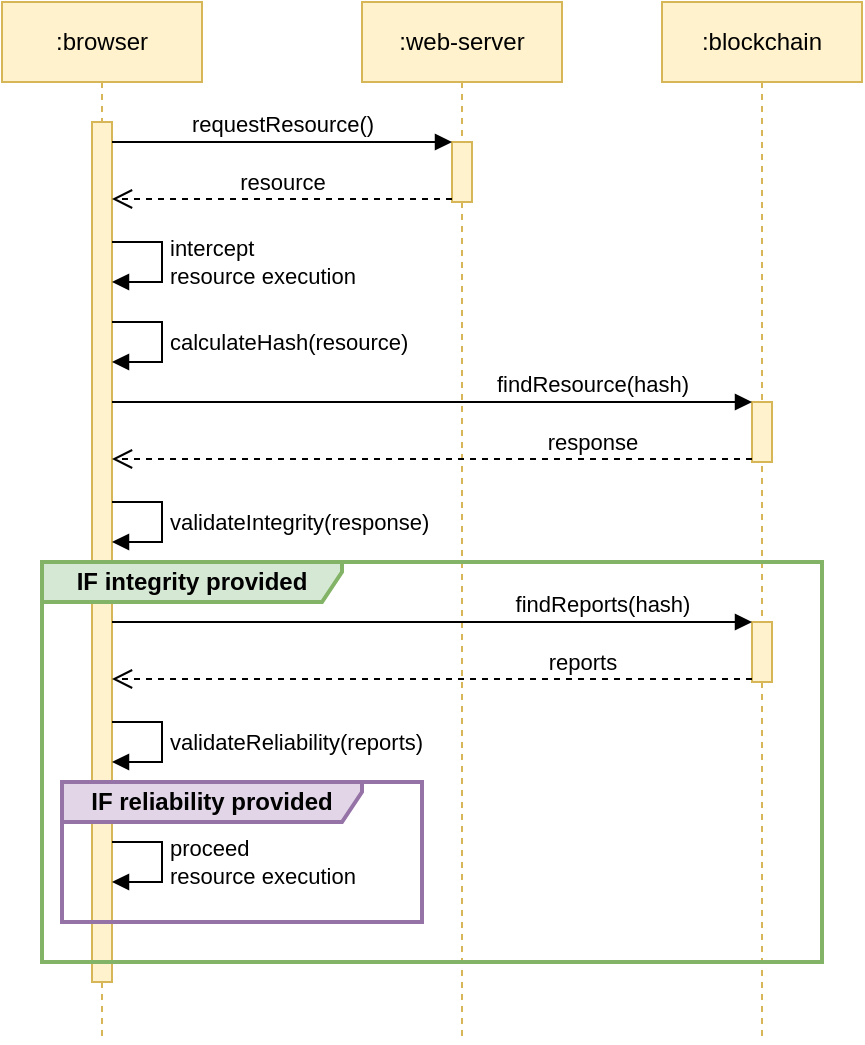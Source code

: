 <mxfile version="12.8.4" type="device"><diagram id="cH2v2ocnQ-wn6MjjrhY7" name="Page-1"><mxGraphModel dx="925" dy="537" grid="1" gridSize="10" guides="1" tooltips="1" connect="1" arrows="1" fold="1" page="1" pageScale="1" pageWidth="827" pageHeight="1169" math="0" shadow="0"><root><mxCell id="0"/><mxCell id="1" parent="0"/><mxCell id="f0NWOjDqPOpRux3r0SJP-1" value=":browser" style="shape=umlLifeline;perimeter=lifelinePerimeter;whiteSpace=wrap;html=1;container=1;collapsible=0;recursiveResize=0;outlineConnect=0;fillColor=#fff2cc;strokeColor=#d6b656;" parent="1" vertex="1"><mxGeometry x="40" y="20" width="100" height="520" as="geometry"/></mxCell><mxCell id="f0NWOjDqPOpRux3r0SJP-7" value="" style="html=1;points=[];perimeter=orthogonalPerimeter;fillColor=#fff2cc;strokeColor=#d6b656;" parent="f0NWOjDqPOpRux3r0SJP-1" vertex="1"><mxGeometry x="45" y="60" width="10" height="430" as="geometry"/></mxCell><mxCell id="f0NWOjDqPOpRux3r0SJP-21" value="calculateHash(resource)" style="edgeStyle=orthogonalEdgeStyle;html=1;align=left;spacingLeft=2;endArrow=block;rounded=0;" parent="f0NWOjDqPOpRux3r0SJP-1" edge="1"><mxGeometry relative="1" as="geometry"><mxPoint x="55" y="160" as="sourcePoint"/><Array as="points"><mxPoint x="80" y="160"/><mxPoint x="80" y="180"/></Array><mxPoint x="55" y="180" as="targetPoint"/></mxGeometry></mxCell><mxCell id="gBNpAChE9kjlU9E-kFHX-1" value="intercept &lt;br&gt;resource execution" style="edgeStyle=orthogonalEdgeStyle;html=1;align=left;spacingLeft=2;endArrow=block;rounded=0;" parent="f0NWOjDqPOpRux3r0SJP-1" source="f0NWOjDqPOpRux3r0SJP-7" target="f0NWOjDqPOpRux3r0SJP-7" edge="1"><mxGeometry relative="1" as="geometry"><mxPoint x="60" y="120" as="sourcePoint"/><Array as="points"><mxPoint x="80" y="120"/><mxPoint x="80" y="140"/></Array><mxPoint x="60" y="140" as="targetPoint"/></mxGeometry></mxCell><mxCell id="468VKeZA62YKi0g_Zjur-2" value="validateIntegrity(response)" style="edgeStyle=orthogonalEdgeStyle;html=1;align=left;spacingLeft=2;endArrow=block;rounded=0;" edge="1" target="f0NWOjDqPOpRux3r0SJP-7" parent="f0NWOjDqPOpRux3r0SJP-1" source="f0NWOjDqPOpRux3r0SJP-7"><mxGeometry relative="1" as="geometry"><mxPoint x="60" y="250" as="sourcePoint"/><Array as="points"><mxPoint x="80" y="250"/><mxPoint x="80" y="270"/></Array><mxPoint x="65" y="270" as="targetPoint"/></mxGeometry></mxCell><mxCell id="468VKeZA62YKi0g_Zjur-3" value="validateReliability(reports)" style="edgeStyle=orthogonalEdgeStyle;html=1;align=left;spacingLeft=2;endArrow=block;rounded=0;" edge="1" parent="f0NWOjDqPOpRux3r0SJP-1" source="f0NWOjDqPOpRux3r0SJP-7" target="f0NWOjDqPOpRux3r0SJP-7"><mxGeometry relative="1" as="geometry"><mxPoint x="60" y="320" as="sourcePoint"/><Array as="points"><mxPoint x="80" y="360"/><mxPoint x="80" y="380"/></Array><mxPoint x="60" y="340" as="targetPoint"/></mxGeometry></mxCell><mxCell id="gBNpAChE9kjlU9E-kFHX-2" value="proceed&lt;br&gt;resource execution" style="edgeStyle=orthogonalEdgeStyle;html=1;align=left;spacingLeft=2;endArrow=block;rounded=0;" parent="f0NWOjDqPOpRux3r0SJP-1" source="f0NWOjDqPOpRux3r0SJP-7" target="f0NWOjDqPOpRux3r0SJP-7" edge="1"><mxGeometry relative="1" as="geometry"><mxPoint x="60" y="360" as="sourcePoint"/><Array as="points"><mxPoint x="80" y="420"/><mxPoint x="80" y="440"/></Array><mxPoint x="60" y="380" as="targetPoint"/></mxGeometry></mxCell><mxCell id="f0NWOjDqPOpRux3r0SJP-3" value=":blockchain" style="shape=umlLifeline;perimeter=lifelinePerimeter;whiteSpace=wrap;html=1;container=1;collapsible=0;recursiveResize=0;outlineConnect=0;fillColor=#fff2cc;strokeColor=#d6b656;" parent="1" vertex="1"><mxGeometry x="370" y="20" width="100" height="520" as="geometry"/></mxCell><mxCell id="f0NWOjDqPOpRux3r0SJP-12" value="" style="html=1;points=[];perimeter=orthogonalPerimeter;fillColor=#fff2cc;strokeColor=#d6b656;" parent="f0NWOjDqPOpRux3r0SJP-3" vertex="1"><mxGeometry x="45" y="200" width="10" height="30" as="geometry"/></mxCell><mxCell id="468VKeZA62YKi0g_Zjur-5" value="" style="html=1;points=[];perimeter=orthogonalPerimeter;fillColor=#fff2cc;strokeColor=#d6b656;" vertex="1" parent="f0NWOjDqPOpRux3r0SJP-3"><mxGeometry x="45" y="310" width="10" height="30" as="geometry"/></mxCell><mxCell id="f0NWOjDqPOpRux3r0SJP-8" value=":web-server" style="shape=umlLifeline;perimeter=lifelinePerimeter;whiteSpace=wrap;html=1;container=1;collapsible=0;recursiveResize=0;outlineConnect=0;fillColor=#fff2cc;strokeColor=#d6b656;" parent="1" vertex="1"><mxGeometry x="220" y="20" width="100" height="520" as="geometry"/></mxCell><mxCell id="f0NWOjDqPOpRux3r0SJP-9" value="" style="html=1;points=[];perimeter=orthogonalPerimeter;fillColor=#fff2cc;strokeColor=#d6b656;" parent="f0NWOjDqPOpRux3r0SJP-8" vertex="1"><mxGeometry x="45" y="70" width="10" height="30" as="geometry"/></mxCell><mxCell id="f0NWOjDqPOpRux3r0SJP-10" value="requestResource()" style="html=1;verticalAlign=bottom;endArrow=block;entryX=0;entryY=0;" parent="1" source="f0NWOjDqPOpRux3r0SJP-7" target="f0NWOjDqPOpRux3r0SJP-9" edge="1"><mxGeometry relative="1" as="geometry"><mxPoint x="185" y="90" as="sourcePoint"/></mxGeometry></mxCell><mxCell id="f0NWOjDqPOpRux3r0SJP-11" value="resource" style="html=1;verticalAlign=bottom;endArrow=open;dashed=1;endSize=8;exitX=0;exitY=0.95;" parent="1" source="f0NWOjDqPOpRux3r0SJP-9" target="f0NWOjDqPOpRux3r0SJP-7" edge="1"><mxGeometry relative="1" as="geometry"><mxPoint x="185" y="166" as="targetPoint"/></mxGeometry></mxCell><mxCell id="f0NWOjDqPOpRux3r0SJP-13" value="findResource(hash)" style="html=1;verticalAlign=bottom;endArrow=block;entryX=0;entryY=0;" parent="1" target="f0NWOjDqPOpRux3r0SJP-12" edge="1"><mxGeometry x="0.5" relative="1" as="geometry"><mxPoint x="95" y="220" as="sourcePoint"/><mxPoint as="offset"/></mxGeometry></mxCell><mxCell id="f0NWOjDqPOpRux3r0SJP-14" value="response" style="html=1;verticalAlign=bottom;endArrow=open;dashed=1;endSize=8;exitX=0;exitY=0.95;" parent="1" source="f0NWOjDqPOpRux3r0SJP-12" edge="1"><mxGeometry x="-0.5" relative="1" as="geometry"><mxPoint x="95" y="248.5" as="targetPoint"/><mxPoint as="offset"/></mxGeometry></mxCell><mxCell id="5OR6c_lu2r1ktDj9ois5-2" value="IF integrity provided" style="shape=umlFrame;whiteSpace=wrap;html=1;fillColor=#d5e8d4;strokeColor=#82b366;width=150;height=20;fontStyle=1;strokeWidth=2;" parent="1" vertex="1"><mxGeometry x="60" y="300" width="390" height="200" as="geometry"/></mxCell><mxCell id="468VKeZA62YKi0g_Zjur-4" value="IF reliability provided" style="shape=umlFrame;whiteSpace=wrap;html=1;fillColor=#e1d5e7;strokeColor=#9673a6;width=150;height=20;fontStyle=1;strokeWidth=2;" vertex="1" parent="1"><mxGeometry x="70" y="410" width="180" height="70" as="geometry"/></mxCell><mxCell id="468VKeZA62YKi0g_Zjur-6" value="findReports(hash)" style="html=1;verticalAlign=bottom;endArrow=block;entryX=0;entryY=0;" edge="1" target="468VKeZA62YKi0g_Zjur-5" parent="1" source="f0NWOjDqPOpRux3r0SJP-7"><mxGeometry x="0.531" relative="1" as="geometry"><mxPoint x="345" y="300" as="sourcePoint"/><mxPoint as="offset"/></mxGeometry></mxCell><mxCell id="468VKeZA62YKi0g_Zjur-7" value="reports" style="html=1;verticalAlign=bottom;endArrow=open;dashed=1;endSize=8;exitX=0;exitY=0.95;" edge="1" source="468VKeZA62YKi0g_Zjur-5" parent="1" target="f0NWOjDqPOpRux3r0SJP-7"><mxGeometry x="-0.469" relative="1" as="geometry"><mxPoint x="345" y="376" as="targetPoint"/><mxPoint as="offset"/></mxGeometry></mxCell></root></mxGraphModel></diagram></mxfile>